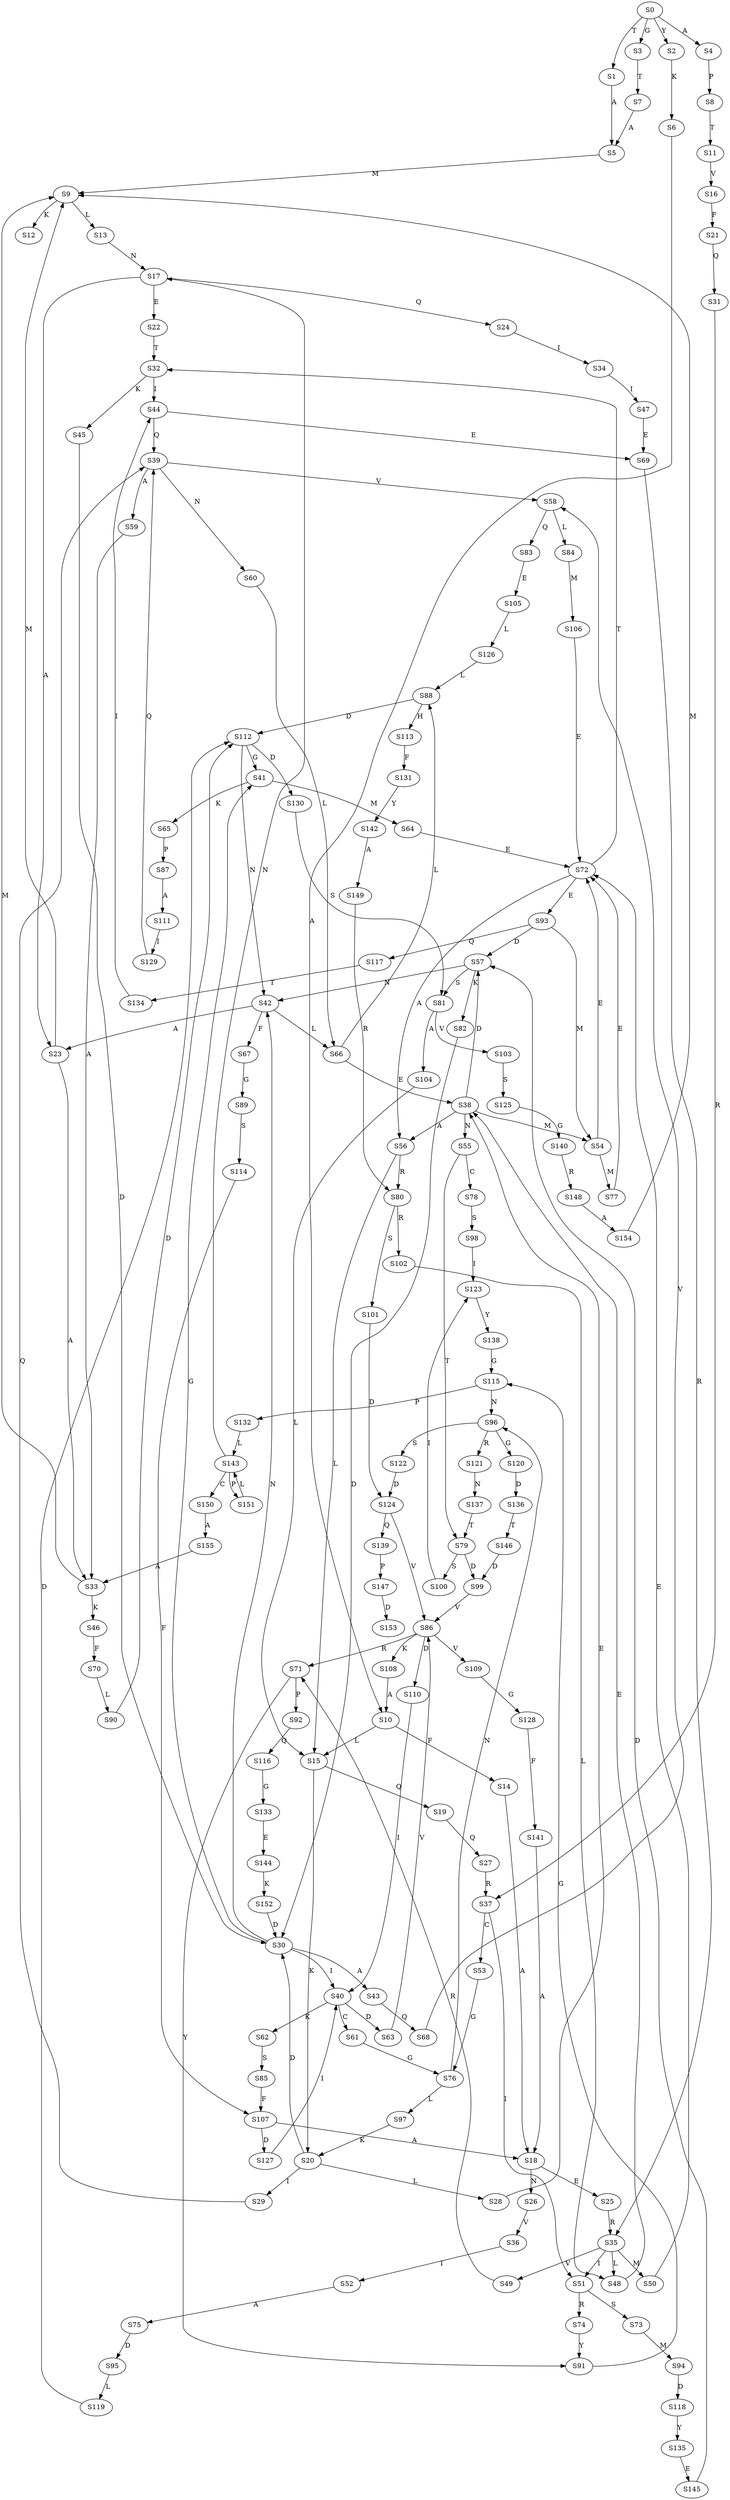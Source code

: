 strict digraph  {
	S0 -> S1 [ label = T ];
	S0 -> S2 [ label = Y ];
	S0 -> S3 [ label = G ];
	S0 -> S4 [ label = A ];
	S1 -> S5 [ label = A ];
	S2 -> S6 [ label = K ];
	S3 -> S7 [ label = T ];
	S4 -> S8 [ label = P ];
	S5 -> S9 [ label = M ];
	S6 -> S10 [ label = A ];
	S7 -> S5 [ label = A ];
	S8 -> S11 [ label = T ];
	S9 -> S12 [ label = K ];
	S9 -> S13 [ label = L ];
	S10 -> S14 [ label = F ];
	S10 -> S15 [ label = L ];
	S11 -> S16 [ label = V ];
	S13 -> S17 [ label = N ];
	S14 -> S18 [ label = A ];
	S15 -> S19 [ label = Q ];
	S15 -> S20 [ label = K ];
	S16 -> S21 [ label = F ];
	S17 -> S22 [ label = E ];
	S17 -> S23 [ label = A ];
	S17 -> S24 [ label = Q ];
	S18 -> S25 [ label = E ];
	S18 -> S26 [ label = N ];
	S19 -> S27 [ label = Q ];
	S20 -> S28 [ label = L ];
	S20 -> S29 [ label = I ];
	S20 -> S30 [ label = D ];
	S21 -> S31 [ label = Q ];
	S22 -> S32 [ label = T ];
	S23 -> S9 [ label = M ];
	S23 -> S33 [ label = A ];
	S24 -> S34 [ label = I ];
	S25 -> S35 [ label = R ];
	S26 -> S36 [ label = V ];
	S27 -> S37 [ label = R ];
	S28 -> S38 [ label = E ];
	S29 -> S39 [ label = Q ];
	S30 -> S40 [ label = I ];
	S30 -> S41 [ label = G ];
	S30 -> S42 [ label = N ];
	S30 -> S43 [ label = A ];
	S31 -> S37 [ label = R ];
	S32 -> S44 [ label = I ];
	S32 -> S45 [ label = K ];
	S33 -> S46 [ label = K ];
	S33 -> S9 [ label = M ];
	S34 -> S47 [ label = I ];
	S35 -> S48 [ label = L ];
	S35 -> S49 [ label = V ];
	S35 -> S50 [ label = M ];
	S35 -> S51 [ label = I ];
	S36 -> S52 [ label = I ];
	S37 -> S51 [ label = I ];
	S37 -> S53 [ label = C ];
	S38 -> S54 [ label = M ];
	S38 -> S55 [ label = N ];
	S38 -> S56 [ label = A ];
	S38 -> S57 [ label = D ];
	S39 -> S58 [ label = V ];
	S39 -> S59 [ label = A ];
	S39 -> S60 [ label = N ];
	S40 -> S61 [ label = C ];
	S40 -> S62 [ label = K ];
	S40 -> S63 [ label = D ];
	S41 -> S64 [ label = M ];
	S41 -> S65 [ label = K ];
	S42 -> S66 [ label = L ];
	S42 -> S23 [ label = A ];
	S42 -> S67 [ label = F ];
	S43 -> S68 [ label = Q ];
	S44 -> S69 [ label = E ];
	S44 -> S39 [ label = Q ];
	S45 -> S30 [ label = D ];
	S46 -> S70 [ label = F ];
	S47 -> S69 [ label = E ];
	S48 -> S38 [ label = E ];
	S49 -> S71 [ label = R ];
	S50 -> S72 [ label = E ];
	S51 -> S73 [ label = S ];
	S51 -> S74 [ label = R ];
	S52 -> S75 [ label = A ];
	S53 -> S76 [ label = G ];
	S54 -> S77 [ label = M ];
	S54 -> S72 [ label = E ];
	S55 -> S78 [ label = C ];
	S55 -> S79 [ label = T ];
	S56 -> S15 [ label = L ];
	S56 -> S80 [ label = R ];
	S57 -> S81 [ label = S ];
	S57 -> S42 [ label = N ];
	S57 -> S82 [ label = K ];
	S58 -> S83 [ label = Q ];
	S58 -> S84 [ label = L ];
	S59 -> S33 [ label = A ];
	S60 -> S66 [ label = L ];
	S61 -> S76 [ label = G ];
	S62 -> S85 [ label = S ];
	S63 -> S86 [ label = V ];
	S64 -> S72 [ label = E ];
	S65 -> S87 [ label = P ];
	S66 -> S38 [ label = E ];
	S66 -> S88 [ label = L ];
	S67 -> S89 [ label = G ];
	S68 -> S58 [ label = V ];
	S69 -> S35 [ label = R ];
	S70 -> S90 [ label = L ];
	S71 -> S91 [ label = Y ];
	S71 -> S92 [ label = P ];
	S72 -> S93 [ label = E ];
	S72 -> S32 [ label = T ];
	S72 -> S56 [ label = A ];
	S73 -> S94 [ label = M ];
	S74 -> S91 [ label = Y ];
	S75 -> S95 [ label = D ];
	S76 -> S96 [ label = N ];
	S76 -> S97 [ label = L ];
	S77 -> S72 [ label = E ];
	S78 -> S98 [ label = S ];
	S79 -> S99 [ label = D ];
	S79 -> S100 [ label = S ];
	S80 -> S101 [ label = S ];
	S80 -> S102 [ label = R ];
	S81 -> S103 [ label = V ];
	S81 -> S104 [ label = A ];
	S82 -> S30 [ label = D ];
	S83 -> S105 [ label = E ];
	S84 -> S106 [ label = M ];
	S85 -> S107 [ label = F ];
	S86 -> S108 [ label = K ];
	S86 -> S109 [ label = V ];
	S86 -> S110 [ label = D ];
	S86 -> S71 [ label = R ];
	S87 -> S111 [ label = A ];
	S88 -> S112 [ label = D ];
	S88 -> S113 [ label = H ];
	S89 -> S114 [ label = S ];
	S90 -> S112 [ label = D ];
	S91 -> S115 [ label = G ];
	S92 -> S116 [ label = Q ];
	S93 -> S57 [ label = D ];
	S93 -> S117 [ label = Q ];
	S93 -> S54 [ label = M ];
	S94 -> S118 [ label = D ];
	S95 -> S119 [ label = L ];
	S96 -> S120 [ label = G ];
	S96 -> S121 [ label = R ];
	S96 -> S122 [ label = S ];
	S97 -> S20 [ label = K ];
	S98 -> S123 [ label = I ];
	S99 -> S86 [ label = V ];
	S100 -> S123 [ label = I ];
	S101 -> S124 [ label = D ];
	S102 -> S48 [ label = L ];
	S103 -> S125 [ label = S ];
	S104 -> S15 [ label = L ];
	S105 -> S126 [ label = L ];
	S106 -> S72 [ label = E ];
	S107 -> S18 [ label = A ];
	S107 -> S127 [ label = D ];
	S108 -> S10 [ label = A ];
	S109 -> S128 [ label = G ];
	S110 -> S40 [ label = I ];
	S111 -> S129 [ label = I ];
	S112 -> S42 [ label = N ];
	S112 -> S130 [ label = D ];
	S112 -> S41 [ label = G ];
	S113 -> S131 [ label = F ];
	S114 -> S107 [ label = F ];
	S115 -> S96 [ label = N ];
	S115 -> S132 [ label = P ];
	S116 -> S133 [ label = G ];
	S117 -> S134 [ label = T ];
	S118 -> S135 [ label = Y ];
	S119 -> S112 [ label = D ];
	S120 -> S136 [ label = D ];
	S121 -> S137 [ label = N ];
	S122 -> S124 [ label = D ];
	S123 -> S138 [ label = Y ];
	S124 -> S86 [ label = V ];
	S124 -> S139 [ label = Q ];
	S125 -> S140 [ label = G ];
	S126 -> S88 [ label = L ];
	S127 -> S40 [ label = I ];
	S128 -> S141 [ label = F ];
	S129 -> S39 [ label = Q ];
	S130 -> S81 [ label = S ];
	S131 -> S142 [ label = Y ];
	S132 -> S143 [ label = L ];
	S133 -> S144 [ label = E ];
	S134 -> S44 [ label = I ];
	S135 -> S145 [ label = E ];
	S136 -> S146 [ label = T ];
	S137 -> S79 [ label = T ];
	S138 -> S115 [ label = G ];
	S139 -> S147 [ label = P ];
	S140 -> S148 [ label = R ];
	S141 -> S18 [ label = A ];
	S142 -> S149 [ label = A ];
	S143 -> S150 [ label = C ];
	S143 -> S151 [ label = P ];
	S143 -> S17 [ label = N ];
	S144 -> S152 [ label = K ];
	S145 -> S57 [ label = D ];
	S146 -> S99 [ label = D ];
	S147 -> S153 [ label = D ];
	S148 -> S154 [ label = A ];
	S149 -> S80 [ label = R ];
	S150 -> S155 [ label = A ];
	S151 -> S143 [ label = L ];
	S152 -> S30 [ label = D ];
	S154 -> S9 [ label = M ];
	S155 -> S33 [ label = A ];
}
